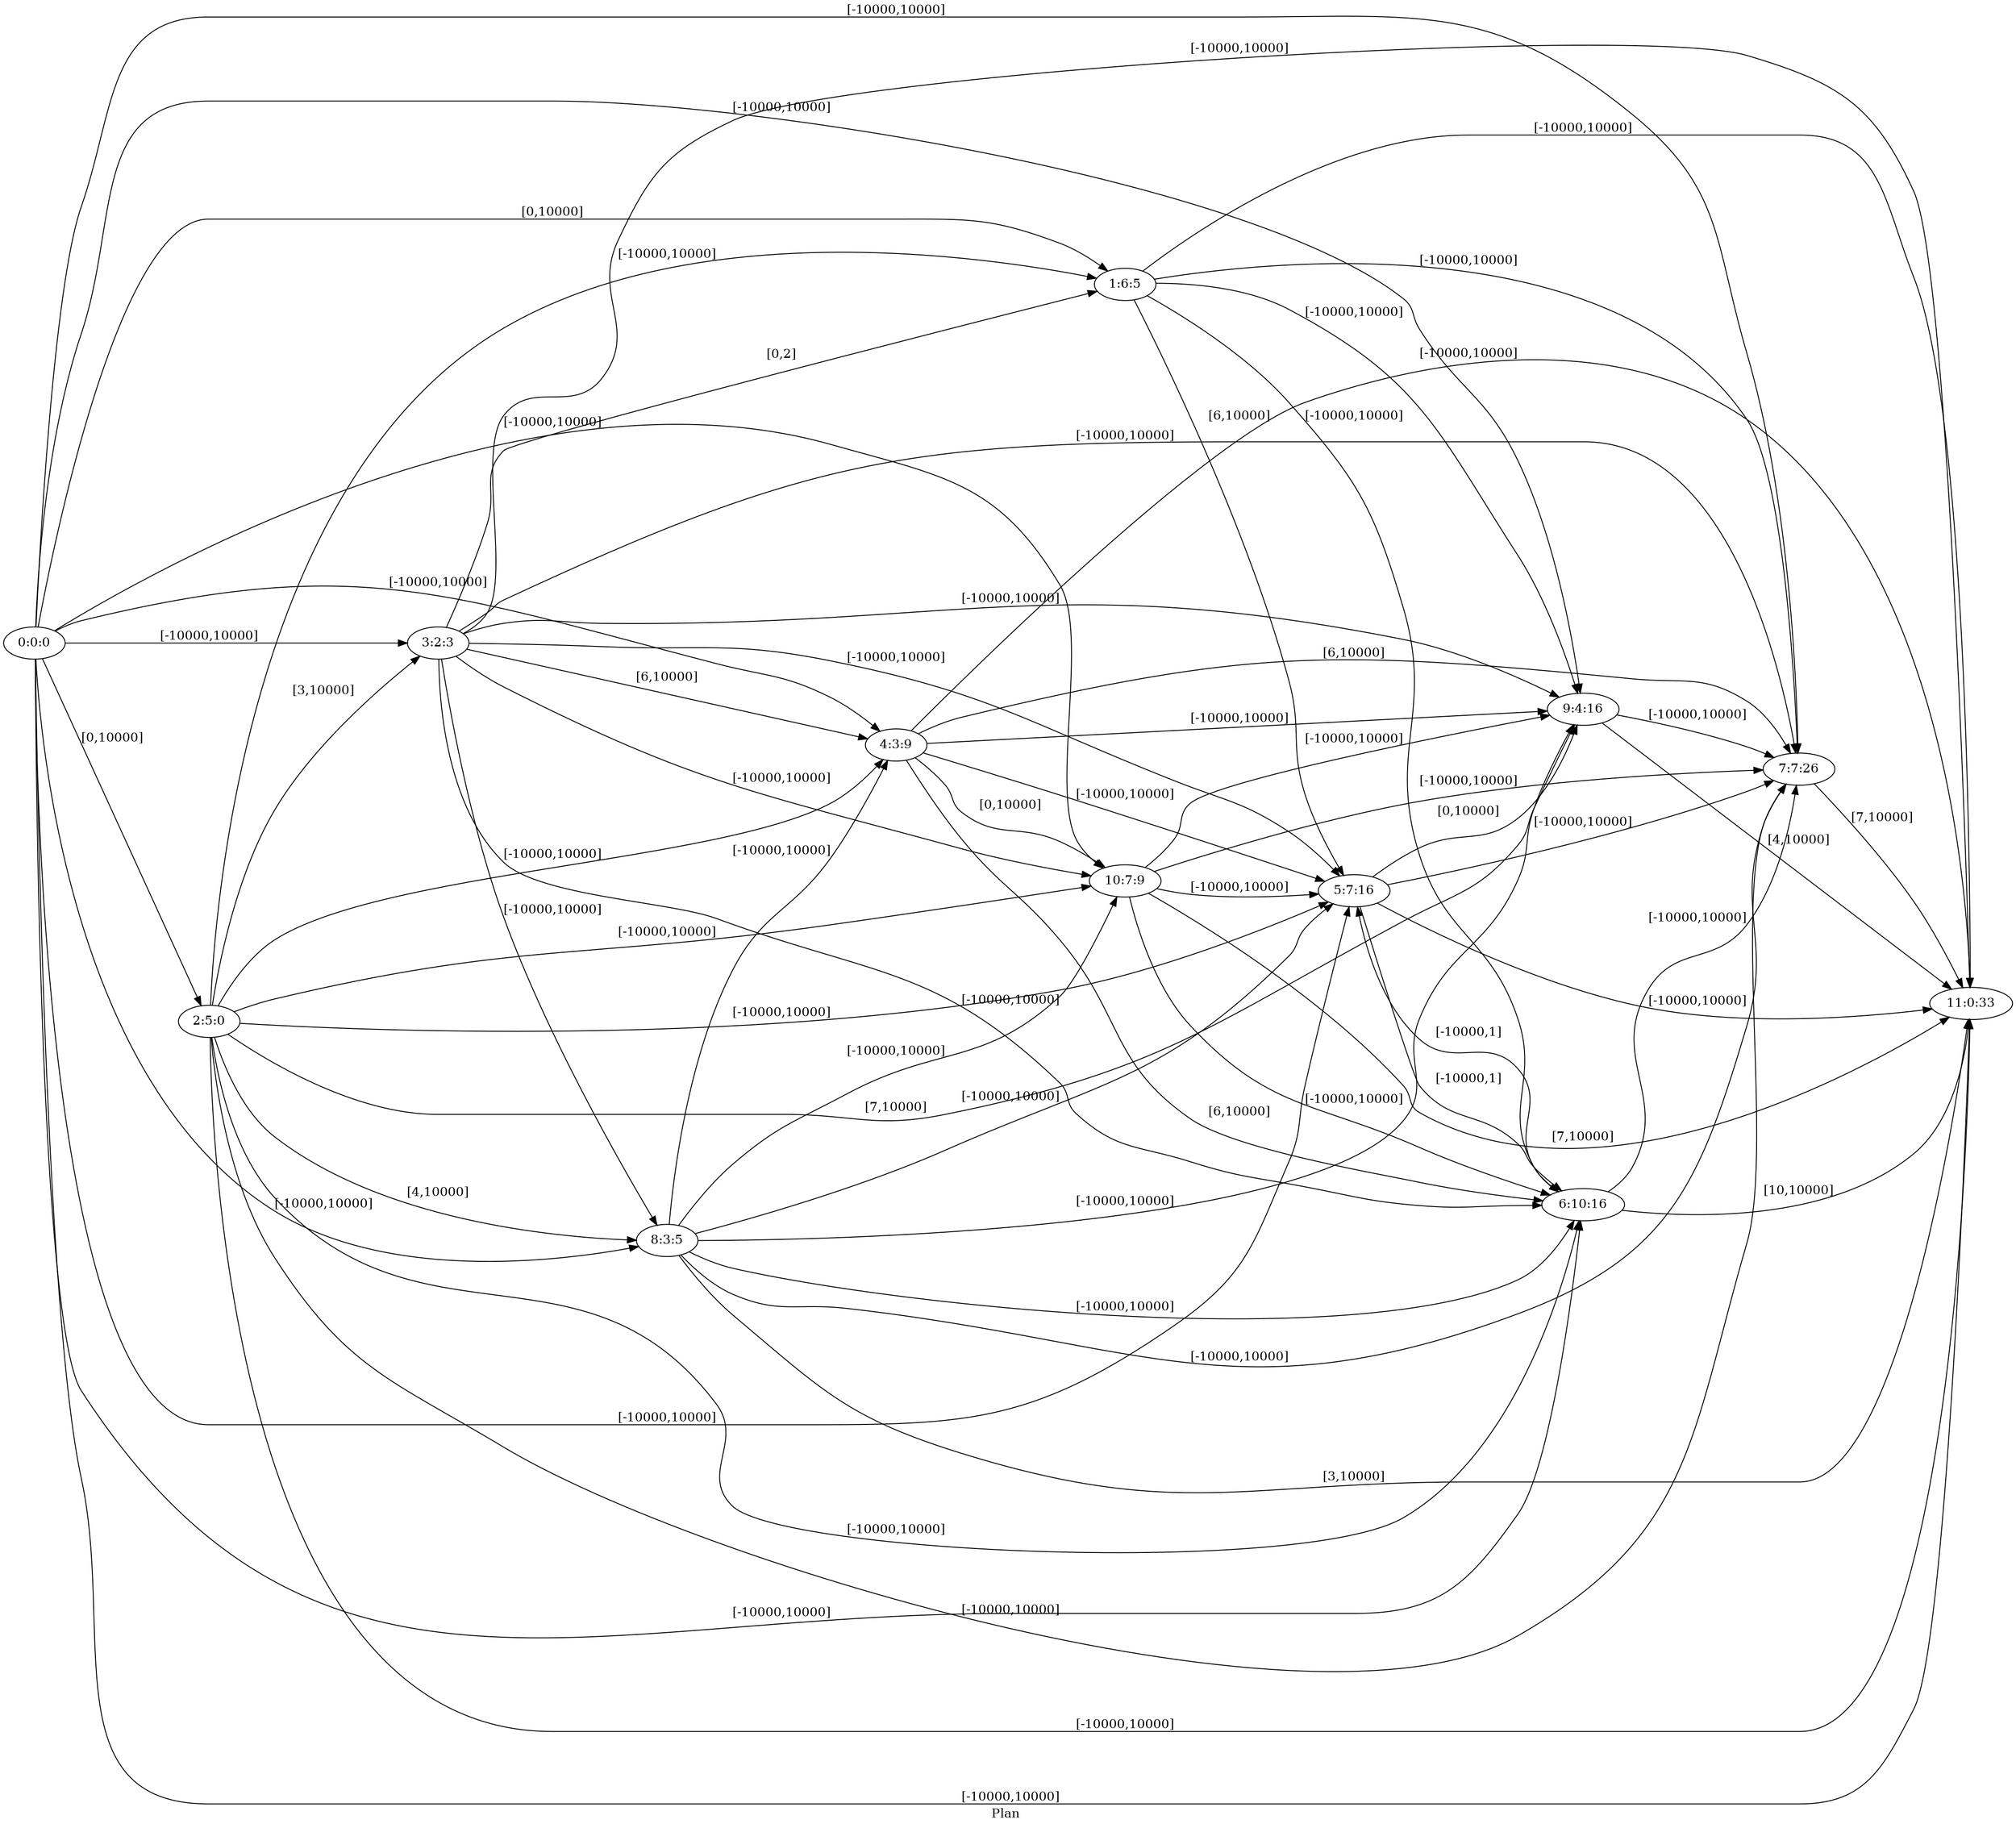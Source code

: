 digraph G {
 rankdir = LR;
 nodesep = .45; 
 size = 30;
label="Plan ";
 fldt = 0.720498;
"0:0:0"->"1:6:5"[ label = "[0,10000]"];
"0:0:0"->"2:5:0"[ label = "[0,10000]"];
"0:0:0"->"3:2:3"[ label = "[-10000,10000]"];
"0:0:0"->"4:3:9"[ label = "[-10000,10000]"];
"0:0:0"->"5:7:16"[ label = "[-10000,10000]"];
"0:0:0"->"6:10:16"[ label = "[-10000,10000]"];
"0:0:0"->"7:7:26"[ label = "[-10000,10000]"];
"0:0:0"->"8:3:5"[ label = "[-10000,10000]"];
"0:0:0"->"9:4:16"[ label = "[-10000,10000]"];
"0:0:0"->"10:7:9"[ label = "[-10000,10000]"];
"0:0:0"->"11:0:33"[ label = "[-10000,10000]"];
"1:6:5"->"5:7:16"[ label = "[6,10000]"];
"1:6:5"->"6:10:16"[ label = "[-10000,10000]"];
"1:6:5"->"7:7:26"[ label = "[-10000,10000]"];
"1:6:5"->"9:4:16"[ label = "[-10000,10000]"];
"1:6:5"->"11:0:33"[ label = "[-10000,10000]"];
"2:5:0"->"1:6:5"[ label = "[-10000,10000]"];
"2:5:0"->"3:2:3"[ label = "[3,10000]"];
"2:5:0"->"4:3:9"[ label = "[-10000,10000]"];
"2:5:0"->"5:7:16"[ label = "[-10000,10000]"];
"2:5:0"->"6:10:16"[ label = "[-10000,10000]"];
"2:5:0"->"7:7:26"[ label = "[-10000,10000]"];
"2:5:0"->"8:3:5"[ label = "[4,10000]"];
"2:5:0"->"9:4:16"[ label = "[7,10000]"];
"2:5:0"->"10:7:9"[ label = "[-10000,10000]"];
"2:5:0"->"11:0:33"[ label = "[-10000,10000]"];
"3:2:3"->"1:6:5"[ label = "[0,2]"];
"3:2:3"->"4:3:9"[ label = "[6,10000]"];
"3:2:3"->"5:7:16"[ label = "[-10000,10000]"];
"3:2:3"->"6:10:16"[ label = "[-10000,10000]"];
"3:2:3"->"7:7:26"[ label = "[-10000,10000]"];
"3:2:3"->"8:3:5"[ label = "[-10000,10000]"];
"3:2:3"->"9:4:16"[ label = "[-10000,10000]"];
"3:2:3"->"10:7:9"[ label = "[-10000,10000]"];
"3:2:3"->"11:0:33"[ label = "[-10000,10000]"];
"4:3:9"->"5:7:16"[ label = "[-10000,10000]"];
"4:3:9"->"6:10:16"[ label = "[6,10000]"];
"4:3:9"->"7:7:26"[ label = "[6,10000]"];
"4:3:9"->"9:4:16"[ label = "[-10000,10000]"];
"4:3:9"->"10:7:9"[ label = "[0,10000]"];
"4:3:9"->"11:0:33"[ label = "[-10000,10000]"];
"5:7:16"->"6:10:16"[ label = "[-10000,1]"];
"5:7:16"->"7:7:26"[ label = "[-10000,10000]"];
"5:7:16"->"9:4:16"[ label = "[0,10000]"];
"5:7:16"->"11:0:33"[ label = "[-10000,10000]"];
"6:10:16"->"5:7:16"[ label = "[-10000,1]"];
"6:10:16"->"7:7:26"[ label = "[-10000,10000]"];
"6:10:16"->"11:0:33"[ label = "[10,10000]"];
"7:7:26"->"11:0:33"[ label = "[7,10000]"];
"8:3:5"->"4:3:9"[ label = "[-10000,10000]"];
"8:3:5"->"5:7:16"[ label = "[-10000,10000]"];
"8:3:5"->"6:10:16"[ label = "[-10000,10000]"];
"8:3:5"->"7:7:26"[ label = "[-10000,10000]"];
"8:3:5"->"9:4:16"[ label = "[-10000,10000]"];
"8:3:5"->"10:7:9"[ label = "[-10000,10000]"];
"8:3:5"->"11:0:33"[ label = "[3,10000]"];
"9:4:16"->"7:7:26"[ label = "[-10000,10000]"];
"9:4:16"->"11:0:33"[ label = "[4,10000]"];
"10:7:9"->"5:7:16"[ label = "[-10000,10000]"];
"10:7:9"->"6:10:16"[ label = "[-10000,10000]"];
"10:7:9"->"7:7:26"[ label = "[-10000,10000]"];
"10:7:9"->"9:4:16"[ label = "[-10000,10000]"];
"10:7:9"->"11:0:33"[ label = "[7,10000]"];
}
